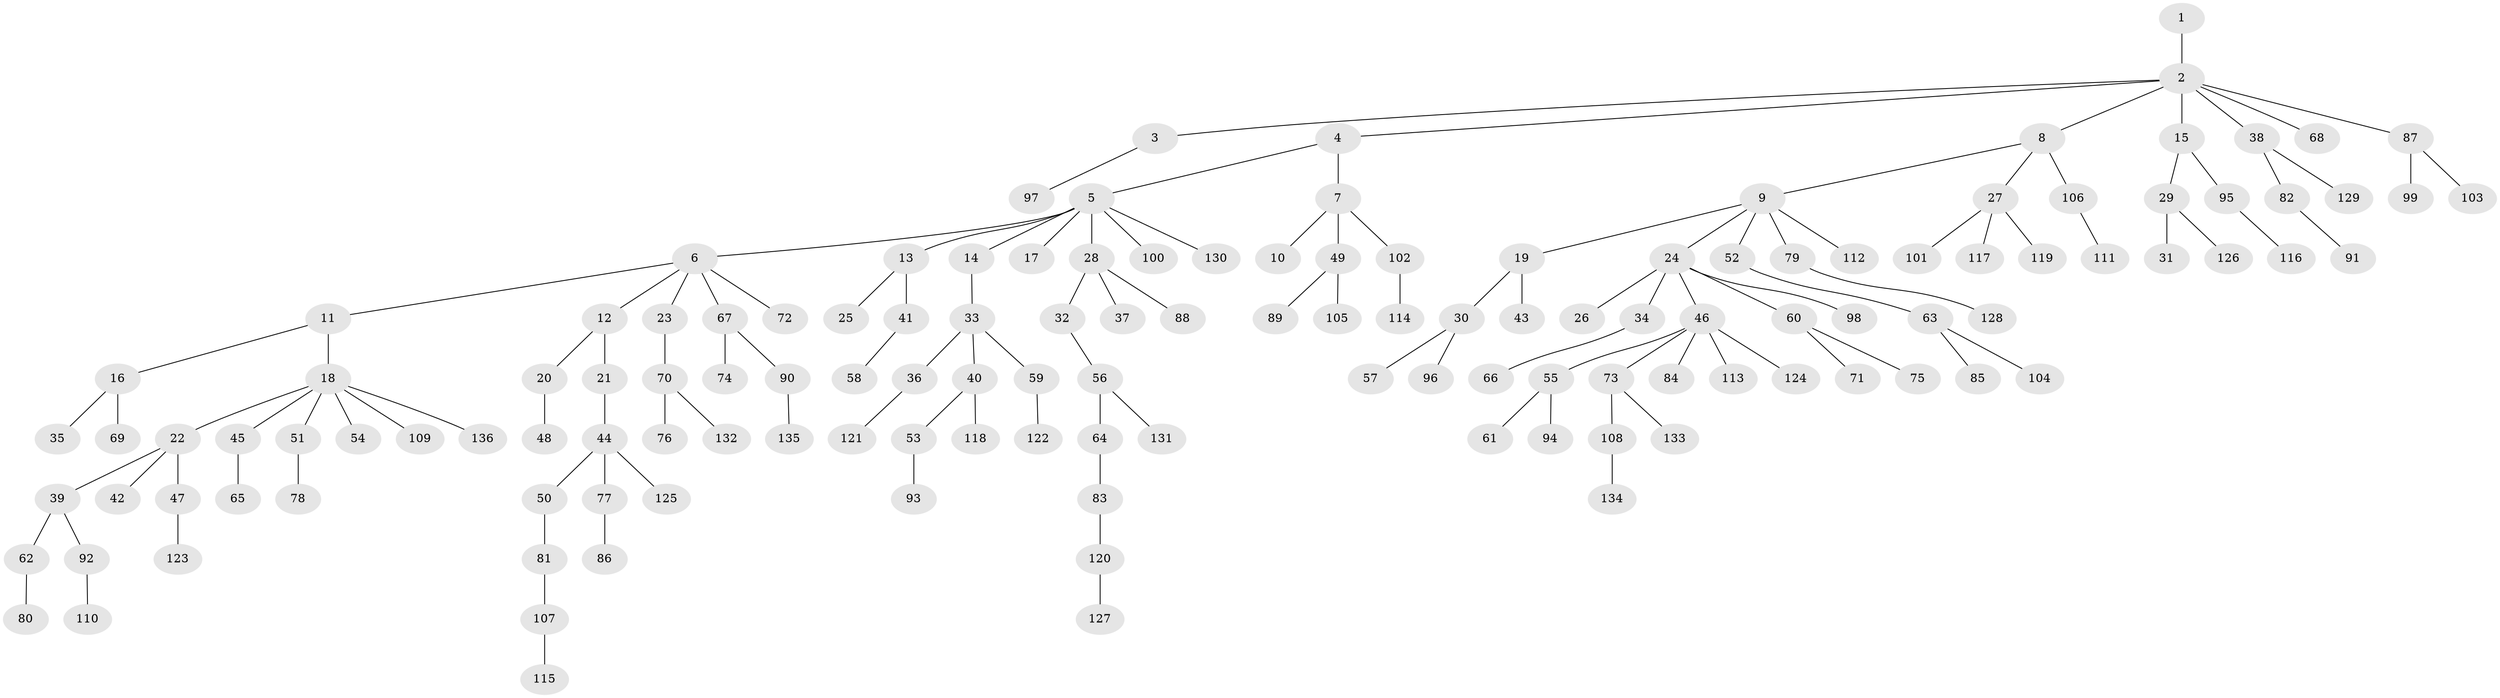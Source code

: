 // coarse degree distribution, {1: 0.6063829787234043, 9: 0.010638297872340425, 2: 0.18085106382978725, 5: 0.010638297872340425, 8: 0.010638297872340425, 7: 0.02127659574468085, 4: 0.0425531914893617, 10: 0.010638297872340425, 3: 0.09574468085106383, 6: 0.010638297872340425}
// Generated by graph-tools (version 1.1) at 2025/42/03/06/25 10:42:02]
// undirected, 136 vertices, 135 edges
graph export_dot {
graph [start="1"]
  node [color=gray90,style=filled];
  1;
  2;
  3;
  4;
  5;
  6;
  7;
  8;
  9;
  10;
  11;
  12;
  13;
  14;
  15;
  16;
  17;
  18;
  19;
  20;
  21;
  22;
  23;
  24;
  25;
  26;
  27;
  28;
  29;
  30;
  31;
  32;
  33;
  34;
  35;
  36;
  37;
  38;
  39;
  40;
  41;
  42;
  43;
  44;
  45;
  46;
  47;
  48;
  49;
  50;
  51;
  52;
  53;
  54;
  55;
  56;
  57;
  58;
  59;
  60;
  61;
  62;
  63;
  64;
  65;
  66;
  67;
  68;
  69;
  70;
  71;
  72;
  73;
  74;
  75;
  76;
  77;
  78;
  79;
  80;
  81;
  82;
  83;
  84;
  85;
  86;
  87;
  88;
  89;
  90;
  91;
  92;
  93;
  94;
  95;
  96;
  97;
  98;
  99;
  100;
  101;
  102;
  103;
  104;
  105;
  106;
  107;
  108;
  109;
  110;
  111;
  112;
  113;
  114;
  115;
  116;
  117;
  118;
  119;
  120;
  121;
  122;
  123;
  124;
  125;
  126;
  127;
  128;
  129;
  130;
  131;
  132;
  133;
  134;
  135;
  136;
  1 -- 2;
  2 -- 3;
  2 -- 4;
  2 -- 8;
  2 -- 15;
  2 -- 38;
  2 -- 68;
  2 -- 87;
  3 -- 97;
  4 -- 5;
  4 -- 7;
  5 -- 6;
  5 -- 13;
  5 -- 14;
  5 -- 17;
  5 -- 28;
  5 -- 100;
  5 -- 130;
  6 -- 11;
  6 -- 12;
  6 -- 23;
  6 -- 67;
  6 -- 72;
  7 -- 10;
  7 -- 49;
  7 -- 102;
  8 -- 9;
  8 -- 27;
  8 -- 106;
  9 -- 19;
  9 -- 24;
  9 -- 52;
  9 -- 79;
  9 -- 112;
  11 -- 16;
  11 -- 18;
  12 -- 20;
  12 -- 21;
  13 -- 25;
  13 -- 41;
  14 -- 33;
  15 -- 29;
  15 -- 95;
  16 -- 35;
  16 -- 69;
  18 -- 22;
  18 -- 45;
  18 -- 51;
  18 -- 54;
  18 -- 109;
  18 -- 136;
  19 -- 30;
  19 -- 43;
  20 -- 48;
  21 -- 44;
  22 -- 39;
  22 -- 42;
  22 -- 47;
  23 -- 70;
  24 -- 26;
  24 -- 34;
  24 -- 46;
  24 -- 60;
  24 -- 98;
  27 -- 101;
  27 -- 117;
  27 -- 119;
  28 -- 32;
  28 -- 37;
  28 -- 88;
  29 -- 31;
  29 -- 126;
  30 -- 57;
  30 -- 96;
  32 -- 56;
  33 -- 36;
  33 -- 40;
  33 -- 59;
  34 -- 66;
  36 -- 121;
  38 -- 82;
  38 -- 129;
  39 -- 62;
  39 -- 92;
  40 -- 53;
  40 -- 118;
  41 -- 58;
  44 -- 50;
  44 -- 77;
  44 -- 125;
  45 -- 65;
  46 -- 55;
  46 -- 73;
  46 -- 84;
  46 -- 113;
  46 -- 124;
  47 -- 123;
  49 -- 89;
  49 -- 105;
  50 -- 81;
  51 -- 78;
  52 -- 63;
  53 -- 93;
  55 -- 61;
  55 -- 94;
  56 -- 64;
  56 -- 131;
  59 -- 122;
  60 -- 71;
  60 -- 75;
  62 -- 80;
  63 -- 85;
  63 -- 104;
  64 -- 83;
  67 -- 74;
  67 -- 90;
  70 -- 76;
  70 -- 132;
  73 -- 108;
  73 -- 133;
  77 -- 86;
  79 -- 128;
  81 -- 107;
  82 -- 91;
  83 -- 120;
  87 -- 99;
  87 -- 103;
  90 -- 135;
  92 -- 110;
  95 -- 116;
  102 -- 114;
  106 -- 111;
  107 -- 115;
  108 -- 134;
  120 -- 127;
}
